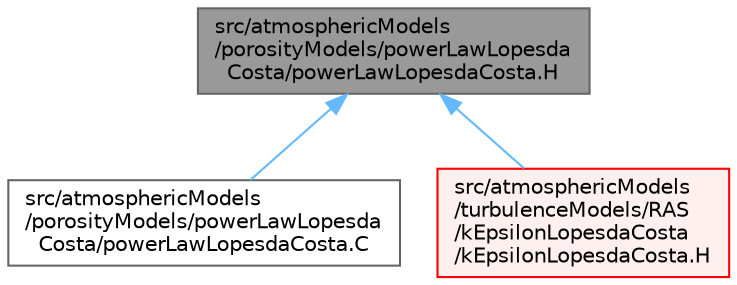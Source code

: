 digraph "src/atmosphericModels/porosityModels/powerLawLopesdaCosta/powerLawLopesdaCosta.H"
{
 // LATEX_PDF_SIZE
  bgcolor="transparent";
  edge [fontname=Helvetica,fontsize=10,labelfontname=Helvetica,labelfontsize=10];
  node [fontname=Helvetica,fontsize=10,shape=box,height=0.2,width=0.4];
  Node1 [id="Node000001",label="src/atmosphericModels\l/porosityModels/powerLawLopesda\lCosta/powerLawLopesdaCosta.H",height=0.2,width=0.4,color="gray40", fillcolor="grey60", style="filled", fontcolor="black",tooltip=" "];
  Node1 -> Node2 [id="edge1_Node000001_Node000002",dir="back",color="steelblue1",style="solid",tooltip=" "];
  Node2 [id="Node000002",label="src/atmosphericModels\l/porosityModels/powerLawLopesda\lCosta/powerLawLopesdaCosta.C",height=0.2,width=0.4,color="grey40", fillcolor="white", style="filled",URL="$powerLawLopesdaCosta_8C.html",tooltip=" "];
  Node1 -> Node3 [id="edge2_Node000001_Node000003",dir="back",color="steelblue1",style="solid",tooltip=" "];
  Node3 [id="Node000003",label="src/atmosphericModels\l/turbulenceModels/RAS\l/kEpsilonLopesdaCosta\l/kEpsilonLopesdaCosta.H",height=0.2,width=0.4,color="red", fillcolor="#FFF0F0", style="filled",URL="$kEpsilonLopesdaCosta_8H.html",tooltip=" "];
}
